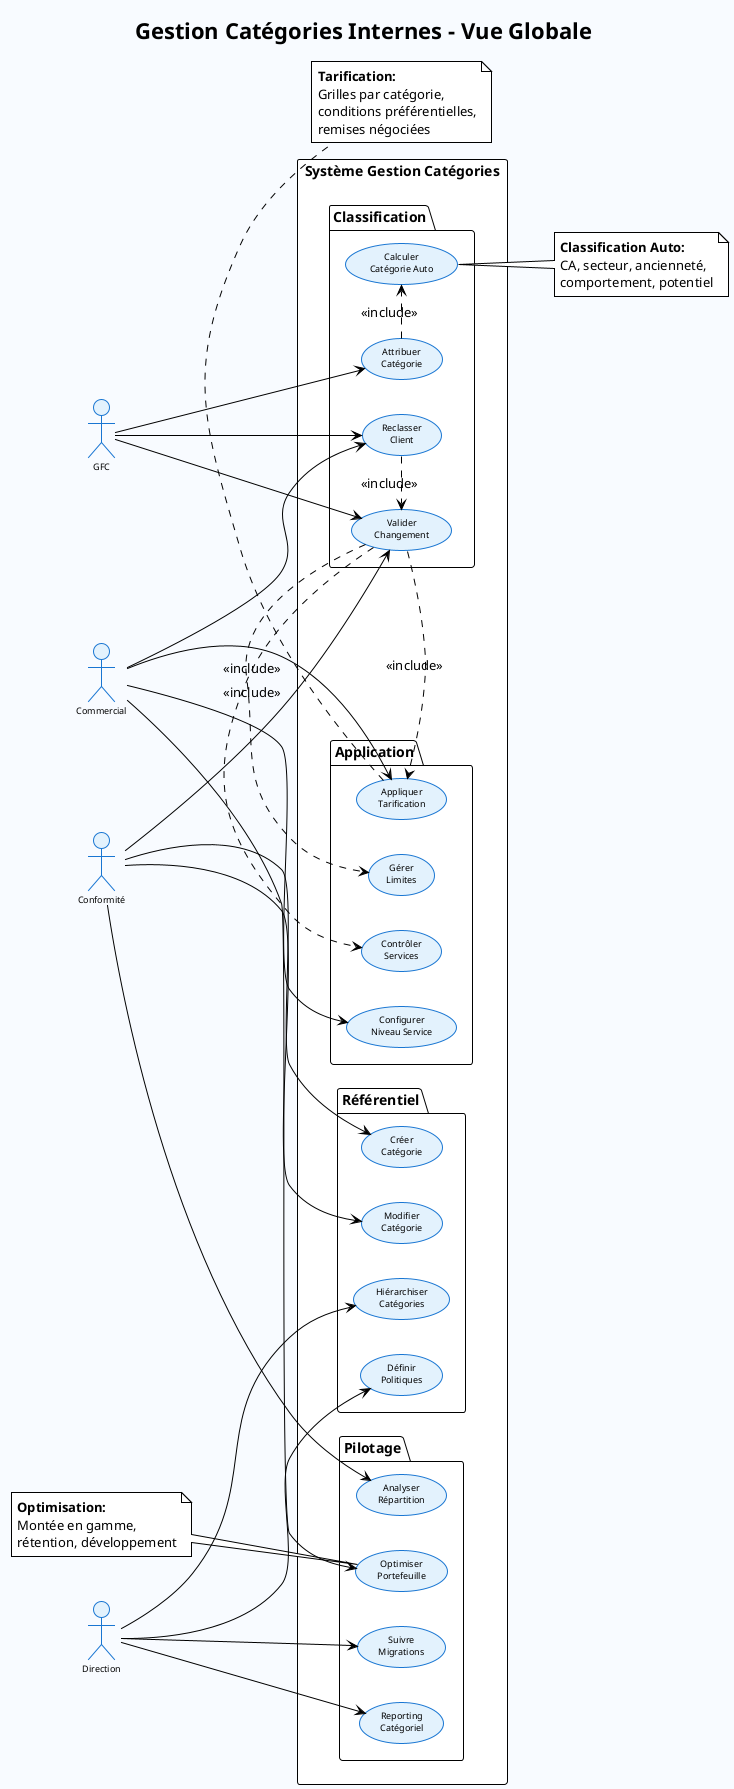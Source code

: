 @startuml UC_Global_GestionCategories
!theme plain
skinparam backgroundColor #F8FBFF
skinparam usecase {
    BackgroundColor #E3F2FD
    BorderColor #1976D2
    FontSize 9
}
skinparam actor {
    BackgroundColor #E3F2FD
    BorderColor #1976D2
    FontSize 9
}
skinparam note FontSize 8

title Gestion Catégories Internes - Vue Globale

left to right direction

actor "GFC" as G
actor "Commercial" as CO
actor "Conformité" as C
actor "Direction" as D

rectangle "Système Gestion Catégories" {
  
  package "Référentiel" {
    usecase "Créer\nCatégorie" as UC1
    usecase "Modifier\nCatégorie" as UC2
    usecase "Hiérarchiser\nCatégories" as UC3
    usecase "Définir\nPolitiques" as UC4
  }
  
  package "Classification" {
    usecase "Attribuer\nCatégorie" as UC5
    usecase "Reclasser\nClient" as UC6
    usecase "Calculer\nCatégorie Auto" as UC7
    usecase "Valider\nChangement" as UC8
  }
  
  package "Application" {
    usecase "Appliquer\nTarification" as UC9
    usecase "Contrôler\nServices" as UC10
    usecase "Gérer\nLimites" as UC11
    usecase "Configurer\nNiveau Service" as UC12
  }
  
  package "Pilotage" {
    usecase "Analyser\nRépartition" as UC13
    usecase "Suivre\nMigrations" as UC14
    usecase "Optimiser\nPortefeuille" as UC15
    usecase "Reporting\nCatégoriel" as UC16
  }
}

' Relations
G --> UC5
G --> UC6
G --> UC8

CO --> UC6
CO --> UC9
CO --> UC12
CO --> UC15

C --> UC1
C --> UC2
C --> UC8
C --> UC13

D --> UC3
D --> UC4
D --> UC14
D --> UC16

' Inclusions
UC5 .> UC7 : <<include>>
UC6 .> UC8 : <<include>>
UC8 .> UC9 : <<include>>
UC8 .> UC10 : <<include>>
UC8 .> UC11 : <<include>>

note right of UC7
**Classification Auto:**
CA, secteur, ancienneté,
comportement, potentiel
end note

note bottom of UC9
**Tarification:**
Grilles par catégorie,
conditions préférentielles,
remises négociées
end note

note left of UC15
**Optimisation:**
Montée en gamme,
rétention, développement
end note

@enduml
